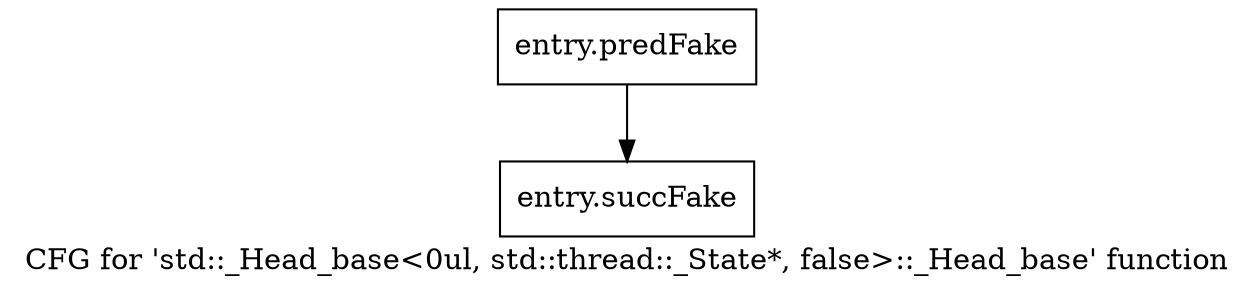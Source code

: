 digraph "CFG for 'std::_Head_base\<0ul, std::thread::_State*, false\>::_Head_base' function" {
	label="CFG for 'std::_Head_base\<0ul, std::thread::_State*, false\>::_Head_base' function";

	Node0x57a8320 [shape=record,filename="",linenumber="",label="{entry.predFake}"];
	Node0x57a8320 -> Node0x5903560[ callList="" memoryops="" filename="/tools/Xilinx/Vitis_HLS/2023.1/tps/lnx64/gcc-8.3.0/lib/gcc/x86_64-pc-linux-gnu/8.3.0/../../../../include/c++/8.3.0/tuple" execusionnum="1"];
	Node0x5903560 [shape=record,filename="/tools/Xilinx/Vitis_HLS/2023.1/tps/lnx64/gcc-8.3.0/lib/gcc/x86_64-pc-linux-gnu/8.3.0/../../../../include/c++/8.3.0/tuple",linenumber="123",label="{entry.succFake}"];
}
